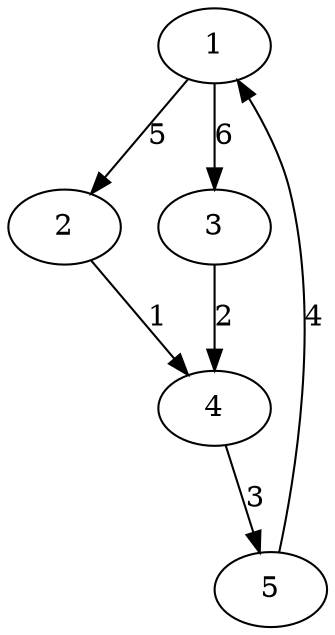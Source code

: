digraph G {
    1 -> 2 [label="5"];
    1 -> 3 [label="6"];
    2 -> 4 [label="1"];
    3 -> 4 [label="2"];
    4 -> 5 [label="3"];
    5 -> 1 [label="4"];
}
